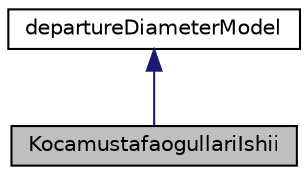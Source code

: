 digraph "KocamustafaogullariIshii"
{
  bgcolor="transparent";
  edge [fontname="Helvetica",fontsize="10",labelfontname="Helvetica",labelfontsize="10"];
  node [fontname="Helvetica",fontsize="10",shape=record];
  Node1 [label="KocamustafaogullariIshii",height=0.2,width=0.4,color="black", fillcolor="grey75", style="filled" fontcolor="black"];
  Node2 -> Node1 [dir="back",color="midnightblue",fontsize="10",style="solid",fontname="Helvetica"];
  Node2 [label="departureDiameterModel",height=0.2,width=0.4,color="black",URL="$classFoam_1_1wallBoilingModels_1_1departureDiameterModel.html",tooltip="Base class for bubble departure diameter models. "];
}
